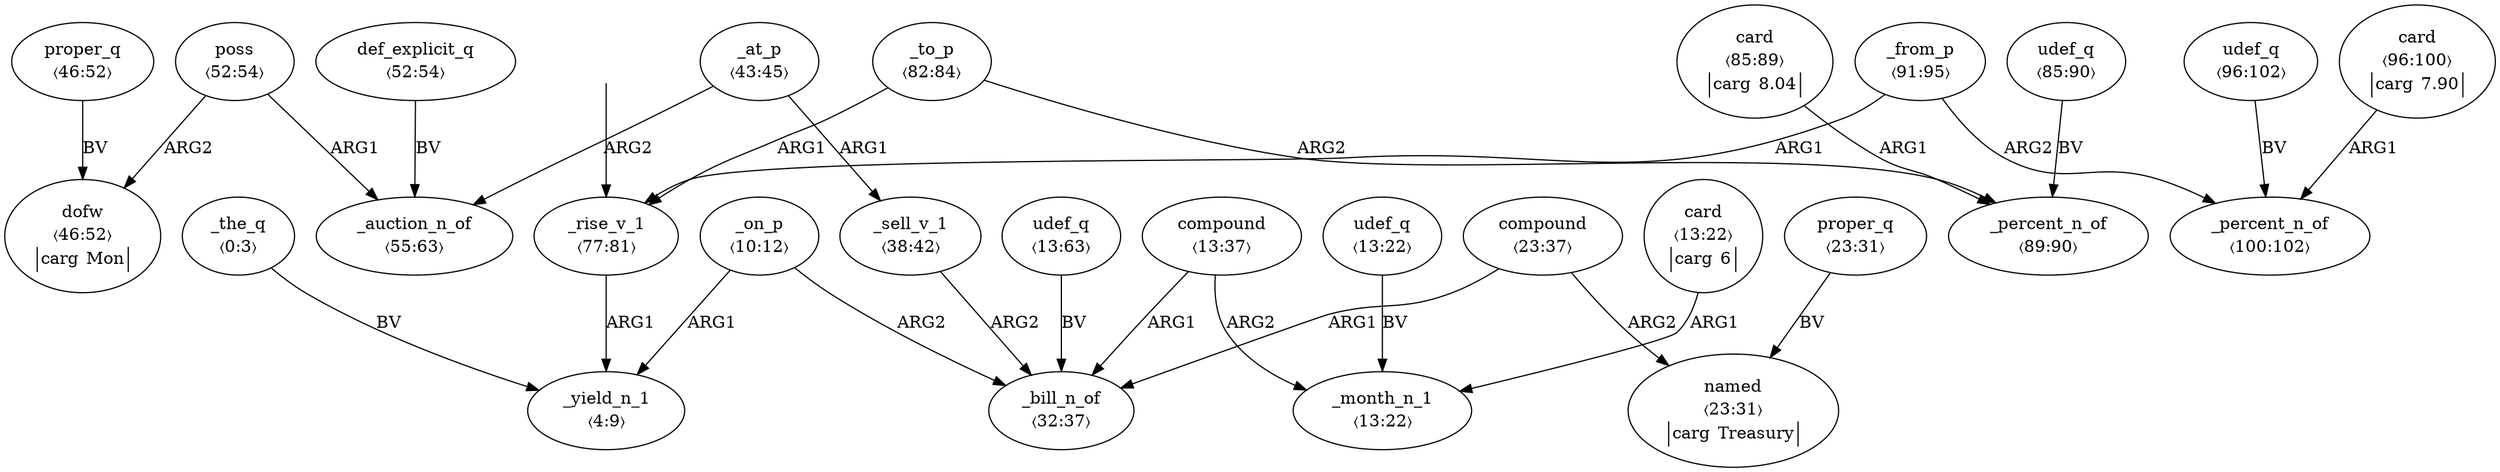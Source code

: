 digraph "20004009" {
  top [ style=invis ];
  top -> 19;
  0 [ label=<<table align="center" border="0" cellspacing="0"><tr><td colspan="2">_the_q</td></tr><tr><td colspan="2">〈0:3〉</td></tr></table>> ];
  1 [ label=<<table align="center" border="0" cellspacing="0"><tr><td colspan="2">_yield_n_1</td></tr><tr><td colspan="2">〈4:9〉</td></tr></table>> ];
  2 [ label=<<table align="center" border="0" cellspacing="0"><tr><td colspan="2">_on_p</td></tr><tr><td colspan="2">〈10:12〉</td></tr></table>> ];
  3 [ label=<<table align="center" border="0" cellspacing="0"><tr><td colspan="2">udef_q</td></tr><tr><td colspan="2">〈13:63〉</td></tr></table>> ];
  4 [ label=<<table align="center" border="0" cellspacing="0"><tr><td colspan="2">compound</td></tr><tr><td colspan="2">〈13:37〉</td></tr></table>> ];
  5 [ label=<<table align="center" border="0" cellspacing="0"><tr><td colspan="2">udef_q</td></tr><tr><td colspan="2">〈13:22〉</td></tr></table>> ];
  6 [ label=<<table align="center" border="0" cellspacing="0"><tr><td colspan="2">card</td></tr><tr><td colspan="2">〈13:22〉</td></tr><tr><td sides="l" border="1" align="left">carg</td><td sides="r" border="1" align="left">6</td></tr></table>> ];
  7 [ label=<<table align="center" border="0" cellspacing="0"><tr><td colspan="2">_month_n_1</td></tr><tr><td colspan="2">〈13:22〉</td></tr></table>> ];
  8 [ label=<<table align="center" border="0" cellspacing="0"><tr><td colspan="2">compound</td></tr><tr><td colspan="2">〈23:37〉</td></tr></table>> ];
  9 [ label=<<table align="center" border="0" cellspacing="0"><tr><td colspan="2">proper_q</td></tr><tr><td colspan="2">〈23:31〉</td></tr></table>> ];
  10 [ label=<<table align="center" border="0" cellspacing="0"><tr><td colspan="2">named</td></tr><tr><td colspan="2">〈23:31〉</td></tr><tr><td sides="l" border="1" align="left">carg</td><td sides="r" border="1" align="left">Treasury</td></tr></table>> ];
  11 [ label=<<table align="center" border="0" cellspacing="0"><tr><td colspan="2">_bill_n_of</td></tr><tr><td colspan="2">〈32:37〉</td></tr></table>> ];
  12 [ label=<<table align="center" border="0" cellspacing="0"><tr><td colspan="2">_sell_v_1</td></tr><tr><td colspan="2">〈38:42〉</td></tr></table>> ];
  13 [ label=<<table align="center" border="0" cellspacing="0"><tr><td colspan="2">_at_p</td></tr><tr><td colspan="2">〈43:45〉</td></tr></table>> ];
  14 [ label=<<table align="center" border="0" cellspacing="0"><tr><td colspan="2">proper_q</td></tr><tr><td colspan="2">〈46:52〉</td></tr></table>> ];
  15 [ label=<<table align="center" border="0" cellspacing="0"><tr><td colspan="2">dofw</td></tr><tr><td colspan="2">〈46:52〉</td></tr><tr><td sides="l" border="1" align="left">carg</td><td sides="r" border="1" align="left">Mon</td></tr></table>> ];
  16 [ label=<<table align="center" border="0" cellspacing="0"><tr><td colspan="2">def_explicit_q</td></tr><tr><td colspan="2">〈52:54〉</td></tr></table>> ];
  17 [ label=<<table align="center" border="0" cellspacing="0"><tr><td colspan="2">poss</td></tr><tr><td colspan="2">〈52:54〉</td></tr></table>> ];
  18 [ label=<<table align="center" border="0" cellspacing="0"><tr><td colspan="2">_auction_n_of</td></tr><tr><td colspan="2">〈55:63〉</td></tr></table>> ];
  19 [ label=<<table align="center" border="0" cellspacing="0"><tr><td colspan="2">_rise_v_1</td></tr><tr><td colspan="2">〈77:81〉</td></tr></table>> ];
  20 [ label=<<table align="center" border="0" cellspacing="0"><tr><td colspan="2">_to_p</td></tr><tr><td colspan="2">〈82:84〉</td></tr></table>> ];
  21 [ label=<<table align="center" border="0" cellspacing="0"><tr><td colspan="2">udef_q</td></tr><tr><td colspan="2">〈85:90〉</td></tr></table>> ];
  22 [ label=<<table align="center" border="0" cellspacing="0"><tr><td colspan="2">card</td></tr><tr><td colspan="2">〈85:89〉</td></tr><tr><td sides="l" border="1" align="left">carg</td><td sides="r" border="1" align="left">8.04</td></tr></table>> ];
  23 [ label=<<table align="center" border="0" cellspacing="0"><tr><td colspan="2">_percent_n_of</td></tr><tr><td colspan="2">〈89:90〉</td></tr></table>> ];
  24 [ label=<<table align="center" border="0" cellspacing="0"><tr><td colspan="2">_from_p</td></tr><tr><td colspan="2">〈91:95〉</td></tr></table>> ];
  25 [ label=<<table align="center" border="0" cellspacing="0"><tr><td colspan="2">udef_q</td></tr><tr><td colspan="2">〈96:102〉</td></tr></table>> ];
  26 [ label=<<table align="center" border="0" cellspacing="0"><tr><td colspan="2">card</td></tr><tr><td colspan="2">〈96:100〉</td></tr><tr><td sides="l" border="1" align="left">carg</td><td sides="r" border="1" align="left">7.90</td></tr></table>> ];
  27 [ label=<<table align="center" border="0" cellspacing="0"><tr><td colspan="2">_percent_n_of</td></tr><tr><td colspan="2">〈100:102〉</td></tr></table>> ];
  4 -> 11 [ label="ARG1" ];
  2 -> 1 [ label="ARG1" ];
  21 -> 23 [ label="BV" ];
  24 -> 19 [ label="ARG1" ];
  19 -> 1 [ label="ARG1" ];
  13 -> 12 [ label="ARG1" ];
  25 -> 27 [ label="BV" ];
  0 -> 1 [ label="BV" ];
  14 -> 15 [ label="BV" ];
  2 -> 11 [ label="ARG2" ];
  5 -> 7 [ label="BV" ];
  12 -> 11 [ label="ARG2" ];
  16 -> 18 [ label="BV" ];
  24 -> 27 [ label="ARG2" ];
  17 -> 18 [ label="ARG1" ];
  4 -> 7 [ label="ARG2" ];
  9 -> 10 [ label="BV" ];
  3 -> 11 [ label="BV" ];
  13 -> 18 [ label="ARG2" ];
  20 -> 19 [ label="ARG1" ];
  6 -> 7 [ label="ARG1" ];
  26 -> 27 [ label="ARG1" ];
  8 -> 10 [ label="ARG2" ];
  17 -> 15 [ label="ARG2" ];
  20 -> 23 [ label="ARG2" ];
  8 -> 11 [ label="ARG1" ];
  22 -> 23 [ label="ARG1" ];
}


